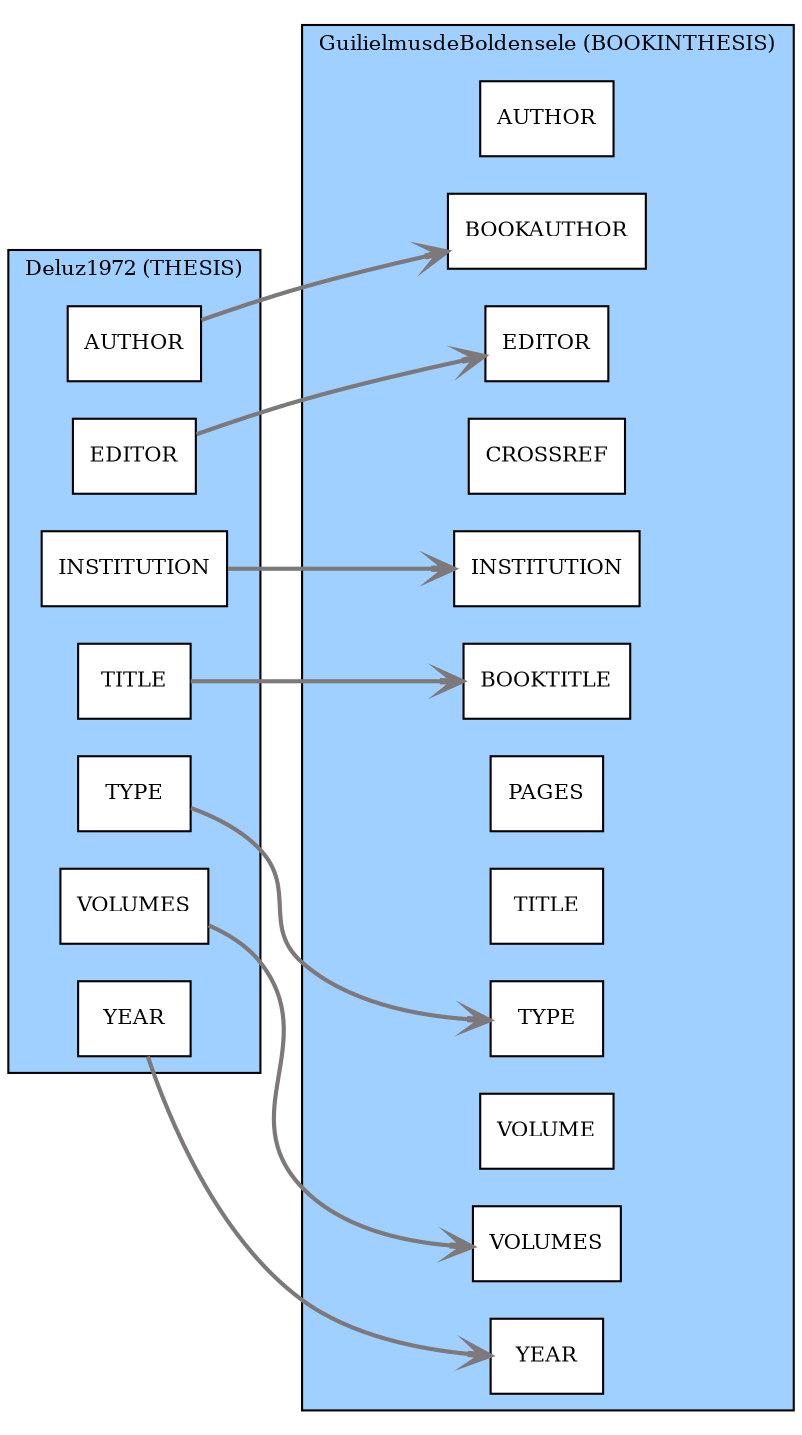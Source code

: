 digraph Biberdata {
  compound = true;
  edge [ arrowhead=open ];
  graph [ style=filled, rankdir=LR ];
  node [
    fontsize=10,
    fillcolor=white,
    style=filled,
    shape=box ];

  subgraph "cluster_section0/Deluz1972" {
    fontsize="10";
    label="Deluz1972 (THESIS)";
    tooltip="Deluz1972 (THESIS)";
    fillcolor="#a0d0ff";

    "section0/Deluz1972/author" [ label="AUTHOR" ]
    "section0/Deluz1972/editor" [ label="EDITOR" ]
    "section0/Deluz1972/institution" [ label="INSTITUTION" ]
    "section0/Deluz1972/title" [ label="TITLE" ]
    "section0/Deluz1972/type" [ label="TYPE" ]
    "section0/Deluz1972/volumes" [ label="VOLUMES" ]
    "section0/Deluz1972/year" [ label="YEAR" ]
  }

  subgraph "cluster_section0/GuilielmusdeBoldensele" {
    fontsize="10";
    label="GuilielmusdeBoldensele (BOOKINTHESIS)";
    tooltip="GuilielmusdeBoldensele (BOOKINTHESIS)";
    fillcolor="#a0d0ff";

    "section0/GuilielmusdeBoldensele/author" [ label="AUTHOR" ]
    "section0/GuilielmusdeBoldensele/bookauthor" [ label="BOOKAUTHOR" ]
    "section0/GuilielmusdeBoldensele/booktitle" [ label="BOOKTITLE" ]
    "section0/GuilielmusdeBoldensele/crossref" [ label="CROSSREF" ]
    "section0/GuilielmusdeBoldensele/editor" [ label="EDITOR" ]
    "section0/GuilielmusdeBoldensele/institution" [ label="INSTITUTION" ]
    "section0/GuilielmusdeBoldensele/pages" [ label="PAGES" ]
    "section0/GuilielmusdeBoldensele/title" [ label="TITLE" ]
    "section0/GuilielmusdeBoldensele/type" [ label="TYPE" ]
    "section0/GuilielmusdeBoldensele/volume" [ label="VOLUME" ]
    "section0/GuilielmusdeBoldensele/volumes" [ label="VOLUMES" ]
    "section0/GuilielmusdeBoldensele/year" [ label="YEAR" ]
  }



  "section0/Deluz1972/author" -> "section0/GuilielmusdeBoldensele/bookauthor" [ penwidth="2.0", color="#7d7879", tooltip="GuilielmusdeBoldensele/BOOKAUTHOR inherited via CROSSREF from Deluz1972/AUTHOR" ]
  "section0/Deluz1972/editor" -> "section0/GuilielmusdeBoldensele/editor" [ penwidth="2.0", color="#7d7879", tooltip="GuilielmusdeBoldensele/EDITOR inherited via CROSSREF from Deluz1972/EDITOR" ]
  "section0/Deluz1972/institution" -> "section0/GuilielmusdeBoldensele/institution" [ penwidth="2.0", color="#7d7879", tooltip="GuilielmusdeBoldensele/INSTITUTION inherited via CROSSREF from Deluz1972/INSTITUTION" ]
  "section0/Deluz1972/title" -> "section0/GuilielmusdeBoldensele/booktitle" [ penwidth="2.0", color="#7d7879", tooltip="GuilielmusdeBoldensele/BOOKTITLE inherited via CROSSREF from Deluz1972/TITLE" ]
  "section0/Deluz1972/type" -> "section0/GuilielmusdeBoldensele/type" [ penwidth="2.0", color="#7d7879", tooltip="GuilielmusdeBoldensele/TYPE inherited via CROSSREF from Deluz1972/TYPE" ]
  "section0/Deluz1972/volumes" -> "section0/GuilielmusdeBoldensele/volumes" [ penwidth="2.0", color="#7d7879", tooltip="GuilielmusdeBoldensele/VOLUMES inherited via CROSSREF from Deluz1972/VOLUMES" ]
  "section0/Deluz1972/year" -> "section0/GuilielmusdeBoldensele/year" [ penwidth="2.0", color="#7d7879", tooltip="GuilielmusdeBoldensele/YEAR inherited via CROSSREF from Deluz1972/YEAR" ]

}
